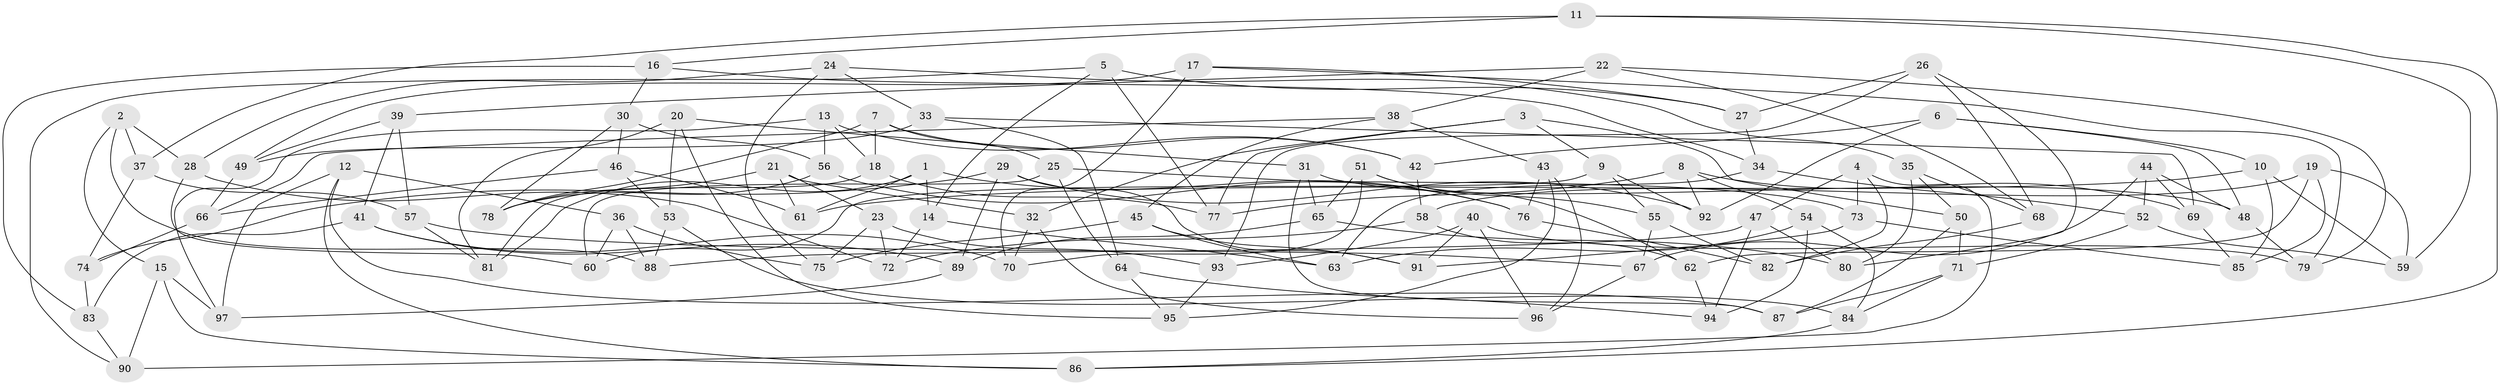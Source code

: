 // Generated by graph-tools (version 1.1) at 2025/58/03/09/25 04:58:45]
// undirected, 97 vertices, 194 edges
graph export_dot {
graph [start="1"]
  node [color=gray90,style=filled];
  1;
  2;
  3;
  4;
  5;
  6;
  7;
  8;
  9;
  10;
  11;
  12;
  13;
  14;
  15;
  16;
  17;
  18;
  19;
  20;
  21;
  22;
  23;
  24;
  25;
  26;
  27;
  28;
  29;
  30;
  31;
  32;
  33;
  34;
  35;
  36;
  37;
  38;
  39;
  40;
  41;
  42;
  43;
  44;
  45;
  46;
  47;
  48;
  49;
  50;
  51;
  52;
  53;
  54;
  55;
  56;
  57;
  58;
  59;
  60;
  61;
  62;
  63;
  64;
  65;
  66;
  67;
  68;
  69;
  70;
  71;
  72;
  73;
  74;
  75;
  76;
  77;
  78;
  79;
  80;
  81;
  82;
  83;
  84;
  85;
  86;
  87;
  88;
  89;
  90;
  91;
  92;
  93;
  94;
  95;
  96;
  97;
  1 -- 61;
  1 -- 14;
  1 -- 81;
  1 -- 76;
  2 -- 88;
  2 -- 37;
  2 -- 28;
  2 -- 15;
  3 -- 50;
  3 -- 9;
  3 -- 77;
  3 -- 32;
  4 -- 73;
  4 -- 82;
  4 -- 90;
  4 -- 47;
  5 -- 90;
  5 -- 14;
  5 -- 27;
  5 -- 77;
  6 -- 48;
  6 -- 10;
  6 -- 92;
  6 -- 42;
  7 -- 42;
  7 -- 18;
  7 -- 25;
  7 -- 78;
  8 -- 54;
  8 -- 92;
  8 -- 69;
  8 -- 77;
  9 -- 92;
  9 -- 60;
  9 -- 55;
  10 -- 85;
  10 -- 61;
  10 -- 59;
  11 -- 59;
  11 -- 16;
  11 -- 86;
  11 -- 37;
  12 -- 86;
  12 -- 97;
  12 -- 87;
  12 -- 36;
  13 -- 18;
  13 -- 56;
  13 -- 42;
  13 -- 97;
  14 -- 72;
  14 -- 63;
  15 -- 90;
  15 -- 86;
  15 -- 97;
  16 -- 34;
  16 -- 30;
  16 -- 83;
  17 -- 70;
  17 -- 79;
  17 -- 49;
  17 -- 27;
  18 -- 81;
  18 -- 77;
  19 -- 85;
  19 -- 58;
  19 -- 59;
  19 -- 62;
  20 -- 31;
  20 -- 81;
  20 -- 53;
  20 -- 95;
  21 -- 61;
  21 -- 32;
  21 -- 78;
  21 -- 23;
  22 -- 79;
  22 -- 38;
  22 -- 39;
  22 -- 68;
  23 -- 72;
  23 -- 75;
  23 -- 93;
  24 -- 35;
  24 -- 28;
  24 -- 33;
  24 -- 75;
  25 -- 73;
  25 -- 60;
  25 -- 64;
  26 -- 68;
  26 -- 80;
  26 -- 27;
  26 -- 93;
  27 -- 34;
  28 -- 60;
  28 -- 72;
  29 -- 74;
  29 -- 91;
  29 -- 89;
  29 -- 92;
  30 -- 78;
  30 -- 56;
  30 -- 46;
  31 -- 48;
  31 -- 65;
  31 -- 87;
  32 -- 70;
  32 -- 96;
  33 -- 64;
  33 -- 69;
  33 -- 49;
  34 -- 63;
  34 -- 52;
  35 -- 80;
  35 -- 50;
  35 -- 68;
  36 -- 60;
  36 -- 75;
  36 -- 88;
  37 -- 57;
  37 -- 74;
  38 -- 45;
  38 -- 66;
  38 -- 43;
  39 -- 57;
  39 -- 41;
  39 -- 49;
  40 -- 96;
  40 -- 79;
  40 -- 93;
  40 -- 91;
  41 -- 70;
  41 -- 89;
  41 -- 83;
  42 -- 58;
  43 -- 76;
  43 -- 96;
  43 -- 95;
  44 -- 67;
  44 -- 69;
  44 -- 52;
  44 -- 48;
  45 -- 91;
  45 -- 75;
  45 -- 63;
  46 -- 61;
  46 -- 66;
  46 -- 53;
  47 -- 80;
  47 -- 88;
  47 -- 94;
  48 -- 79;
  49 -- 66;
  50 -- 71;
  50 -- 87;
  51 -- 65;
  51 -- 55;
  51 -- 70;
  51 -- 62;
  52 -- 59;
  52 -- 71;
  53 -- 84;
  53 -- 88;
  54 -- 94;
  54 -- 84;
  54 -- 63;
  55 -- 82;
  55 -- 67;
  56 -- 76;
  56 -- 78;
  57 -- 81;
  57 -- 67;
  58 -- 62;
  58 -- 72;
  62 -- 94;
  64 -- 94;
  64 -- 95;
  65 -- 80;
  65 -- 89;
  66 -- 74;
  67 -- 96;
  68 -- 82;
  69 -- 85;
  71 -- 87;
  71 -- 84;
  73 -- 91;
  73 -- 85;
  74 -- 83;
  76 -- 82;
  83 -- 90;
  84 -- 86;
  89 -- 97;
  93 -- 95;
}
